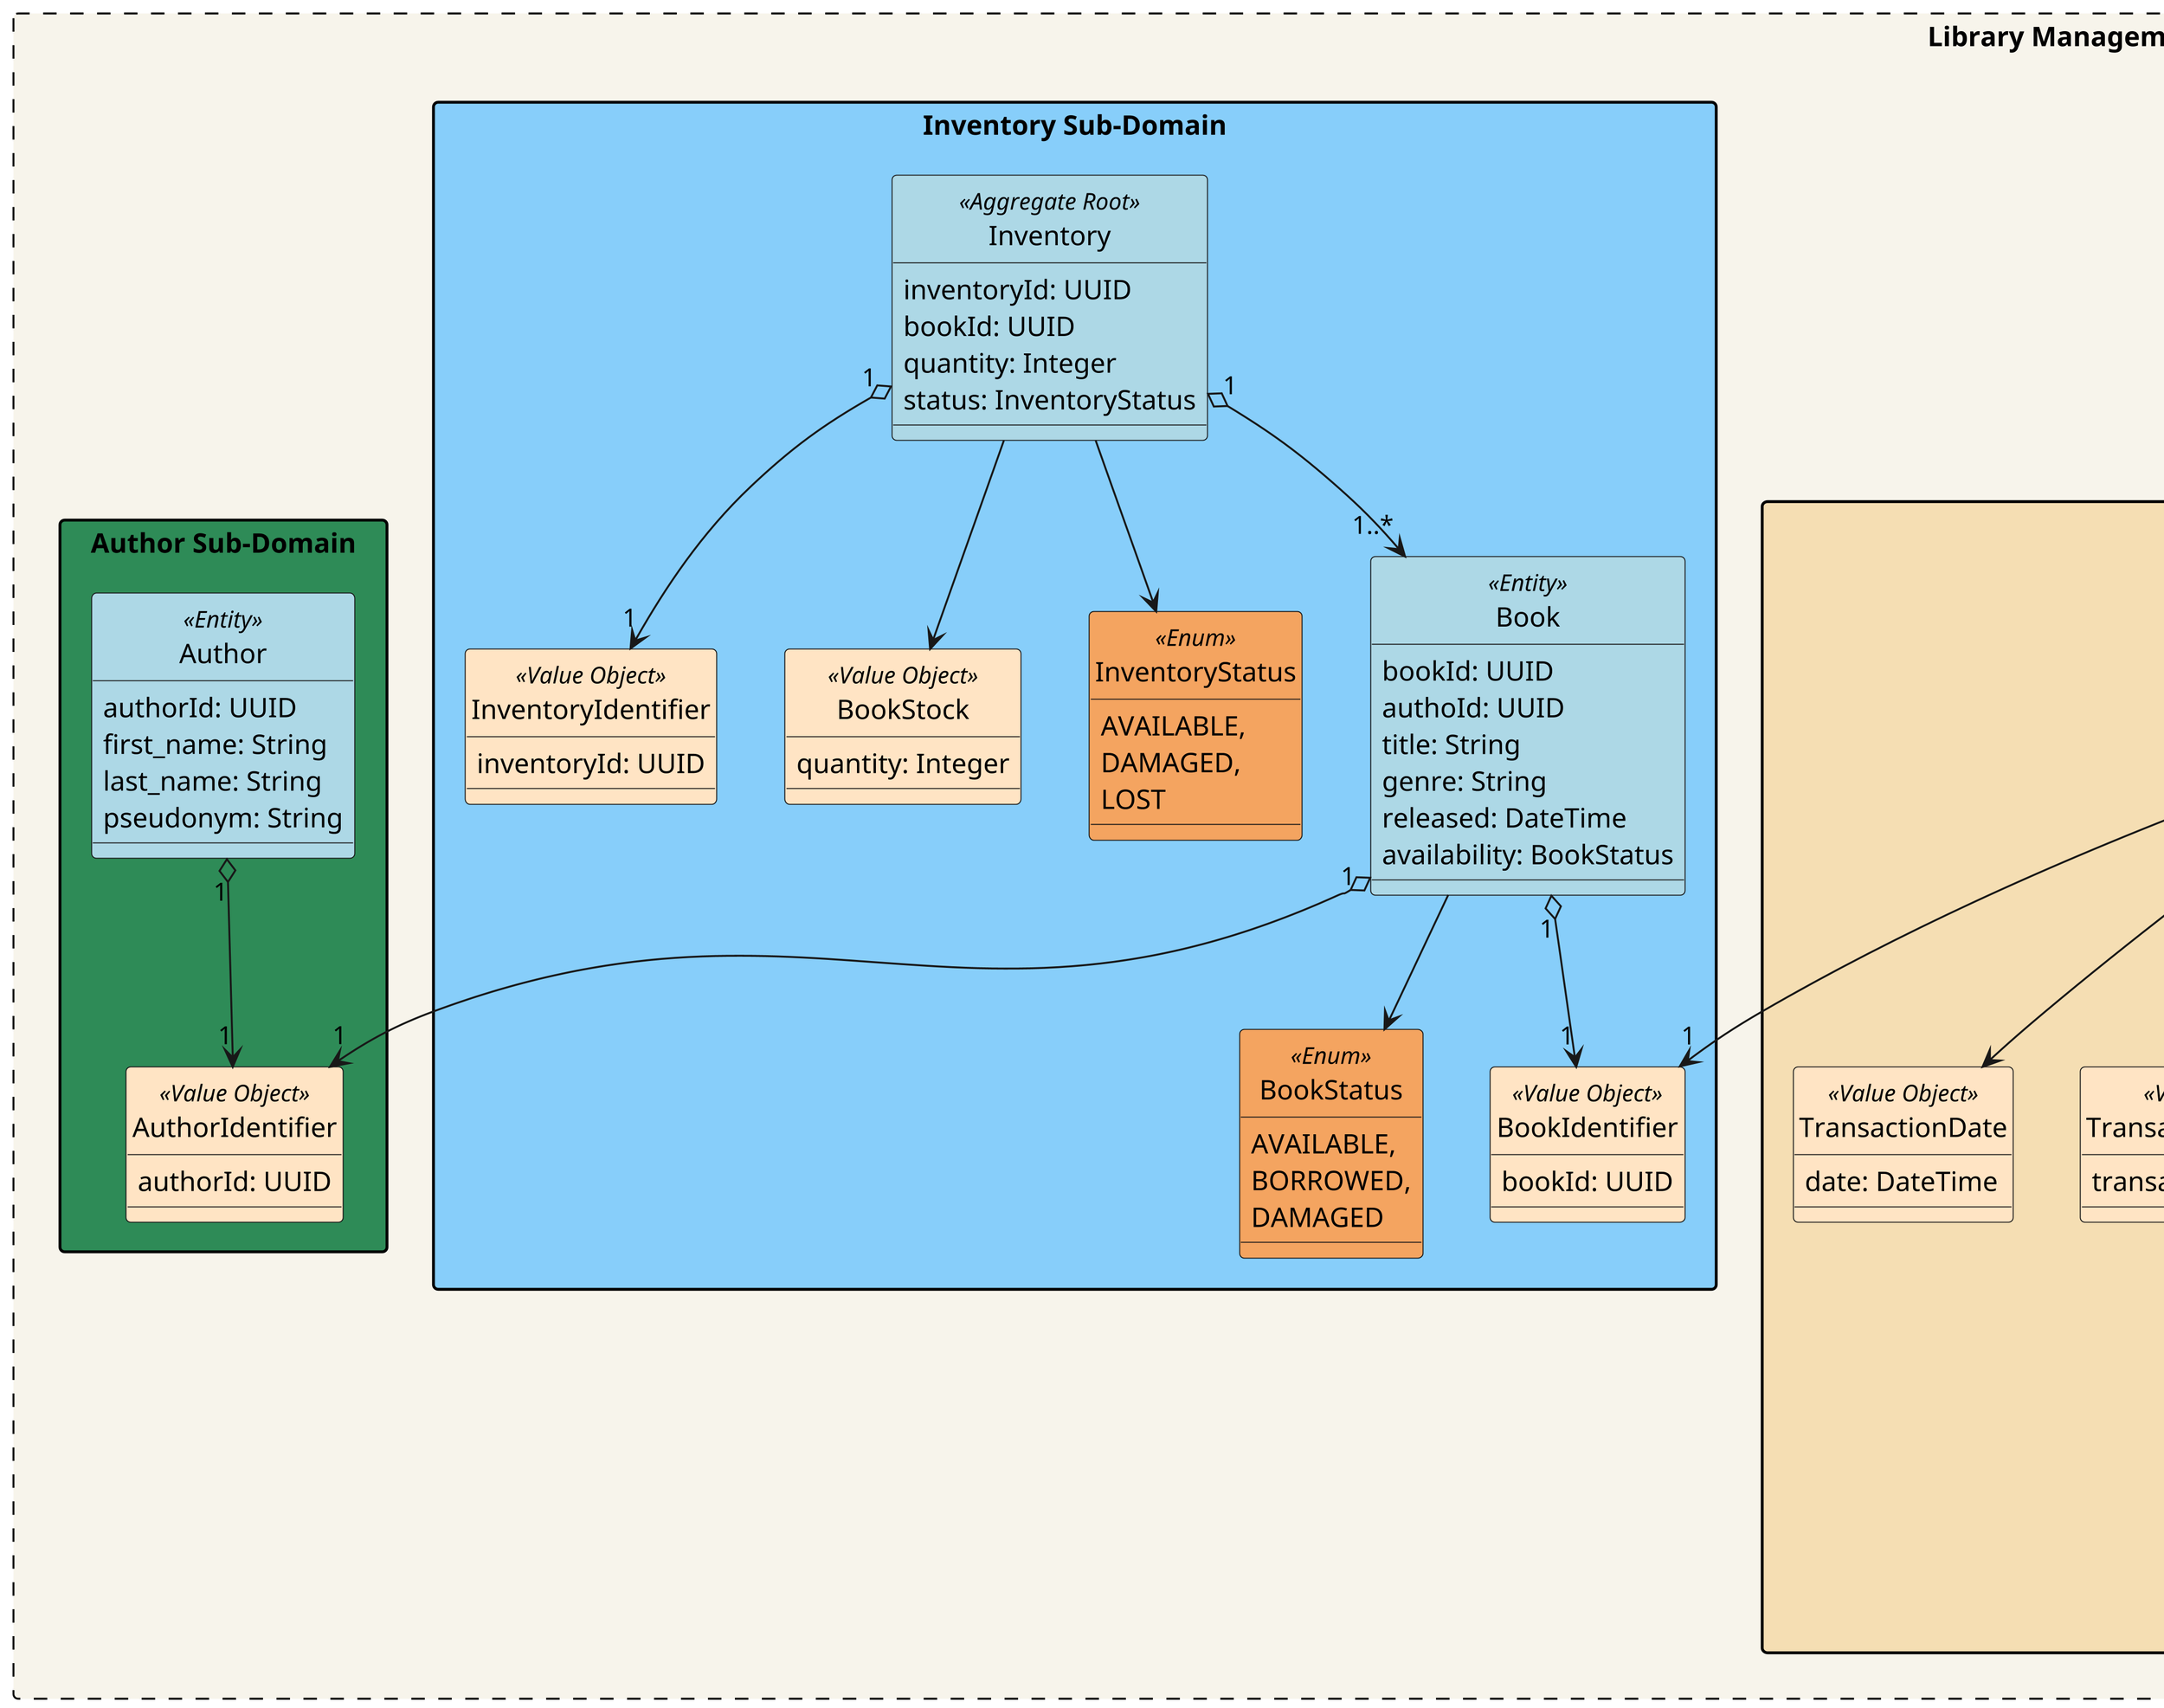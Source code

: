 @startuml
hide circle

top to bottom direction

!define ENTITY(entityName) entity entityName << Entity >>
!define AGGREGATE(aggregateName) entity aggregateName << Aggregate >>
!define AGGREGATE_ROOT(aggregateRootName) entity aggregateRootName << Aggregate Root >>
!define VALUE_OBJECT(valueObjectName) class valueObjectName << Value Object >>
!define ENUM(enumName) class enumName << Enum >>
!pragma useVerticalIf on

skinparam dpi 350
skinparam packageStyle rectangle

skinparam rectangle {
    BackgroundColor #f7f4eb
    BorderColor Black
}
rectangle "Library Management" as BoundedContextSocialMedia #line.dashed {
    package "Membership Sub-Domain" #FFCDD2 {
        ENTITY(Member) #lightblue {
            memberId: UUID
            firstname: String
            lastname: String
            email: String
        }

        VALUE_OBJECT(Address) #Bisque {
            street: String
            city: String
            postal: String
            province: String
        }

        VALUE_OBJECT(Phone) #Bisque {
            number: String
            type: PhoneType
        }

        ENUM(PhoneType) #SandyBrown {
            MOBILE,
            HOME,
            WORK
        }

        VALUE_OBJECT(MemberIdentifier) #Bisque {
            memberId: UUID
        }

        Member "1" o--> "1" MemberIdentifier
        Member --> Address
        Member --> Phone

        Phone --> PhoneType
    }

    package "Author Sub-Domain" #SeaGreen {
        ENTITY(Author) #lightblue {
            authorId: UUID
            first_name: String
            last_name: String
            pseudonym: String
        }

        VALUE_OBJECT(AuthorIdentifier) #Bisque {
            authorId: UUID
        }

        Author "1" o--> "1" AuthorIdentifier
    }

    package "Transaction Sub-Domain" #Wheat {
        ENTITY(Transaction) #lightblue {
            transactionId: UUID
            transactionDate: DateTime
            memberId: UUID
            bookId: UUID
            status: TransactionStatus
        }

        VALUE_OBJECT(TransactionDate) #Bisque {
            date: DateTime
        }

        VALUE_OBJECT(TransactionIdentifier) #Bisque {
            transactionId: UUID
        }

        VALUE_OBJECT(Payment) #Bisque {
            method: PaymentMethod
            currency: PaymentCurrency
            amount: Double
        }

        ENUM(PaymentCurrency) #SandyBrown {
            CAD,
            USD,
            EUR
        }

        ENUM(PaymentMethod) #SandyBrown {
            DEBIT,
            CREDIT,
            CASH
        }

        ENUM(TransactionStatus) #SandyBrown {
            PENDING,
            COMPLETED,
            CANCELED
        }

        Transaction "1" o--> "1" TransactionIdentifier
        Transaction --> TransactionDate
        Transaction --> TransactionStatus
        Transaction --> Payment

        Payment --> PaymentMethod
        Payment --> PaymentCurrency
    }

    package "Inventory Sub-Domain" #LightSkyBlue {
        AGGREGATE_ROOT(Inventory) #lightblue {
            inventoryId: UUID
            bookId: UUID
            quantity: Integer
            status: InventoryStatus
        }

        VALUE_OBJECT(InventoryIdentifier) #Bisque {
            inventoryId: UUID
        }

        VALUE_OBJECT(BookStock) #Bisque {
            quantity: Integer
        }

        ENUM(InventoryStatus) #SandyBrown {
            AVAILABLE,
            DAMAGED,
            LOST
        }

        ENTITY(Book) #lightblue {
            bookId: UUID
            authoId: UUID
            title: String
            genre: String
            released: DateTime
            availability: BookStatus
        }

        VALUE_OBJECT(BookIdentifier) #Bisque {
            bookId: UUID
        }

        ENUM(BookStatus) #SandyBrown {
            AVAILABLE,
            BORROWED,
            DAMAGED
        }

        Book "1" o--> "1" BookIdentifier
        Book --> BookStatus

        Inventory "1" o--> "1" InventoryIdentifier
        Inventory --> InventoryStatus
        Inventory "1" o--> "1..*" Book
        Inventory --> BookStock
    }

    Book "1" o--> "1" AuthorIdentifier
    Transaction "1" o--> "1" BookIdentifier
    Transaction "1" o--> "1" MemberIdentifier
}

@enduml